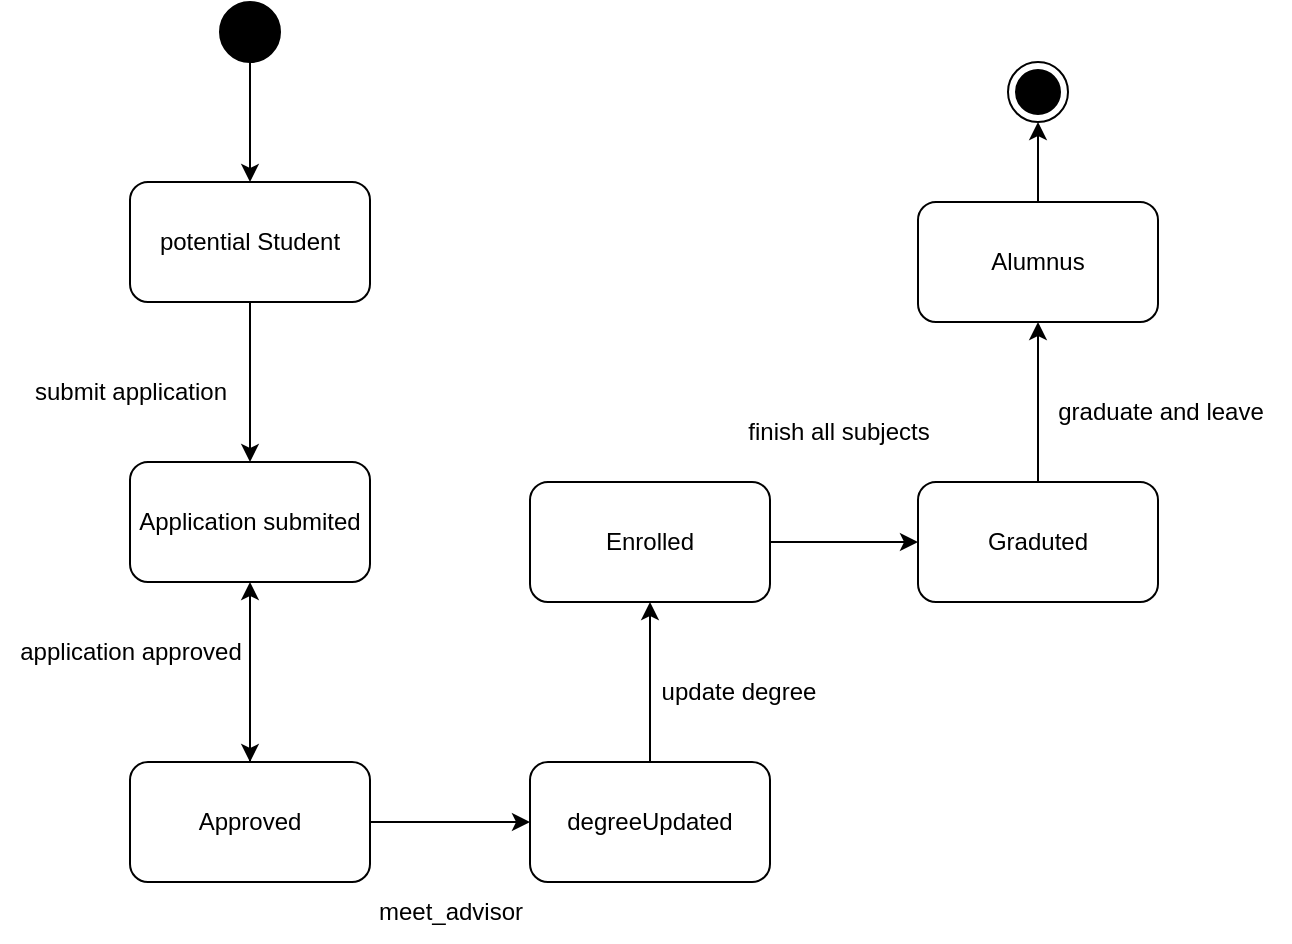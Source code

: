 <mxfile version="25.0.2">
  <diagram name="第 1 页" id="7BL5hV9bWVQ66GYFPng0">
    <mxGraphModel dx="1737" dy="682" grid="1" gridSize="10" guides="1" tooltips="1" connect="1" arrows="1" fold="1" page="1" pageScale="1" pageWidth="827" pageHeight="1169" math="0" shadow="0">
      <root>
        <mxCell id="0" />
        <mxCell id="1" parent="0" />
        <mxCell id="lmZSOKVcZS9rsBFb3nAs-33" style="edgeStyle=orthogonalEdgeStyle;rounded=0;orthogonalLoop=1;jettySize=auto;html=1;entryX=0.5;entryY=0;entryDx=0;entryDy=0;" edge="1" parent="1" source="lmZSOKVcZS9rsBFb3nAs-1" target="lmZSOKVcZS9rsBFb3nAs-32">
          <mxGeometry relative="1" as="geometry" />
        </mxCell>
        <mxCell id="lmZSOKVcZS9rsBFb3nAs-1" value="" style="ellipse;fillColor=strokeColor;html=1;" vertex="1" parent="1">
          <mxGeometry x="105" y="30" width="30" height="30" as="geometry" />
        </mxCell>
        <mxCell id="lmZSOKVcZS9rsBFb3nAs-12" value="" style="edgeStyle=orthogonalEdgeStyle;rounded=0;orthogonalLoop=1;jettySize=auto;html=1;" edge="1" parent="1">
          <mxGeometry relative="1" as="geometry">
            <mxPoint x="120" y="330" as="sourcePoint" />
            <mxPoint x="120" y="410" as="targetPoint" />
          </mxGeometry>
        </mxCell>
        <mxCell id="lmZSOKVcZS9rsBFb3nAs-13" value="submit application" style="text;html=1;align=center;verticalAlign=middle;resizable=0;points=[];autosize=1;strokeColor=none;fillColor=none;" vertex="1" parent="1">
          <mxGeometry y="210" width="120" height="30" as="geometry" />
        </mxCell>
        <mxCell id="lmZSOKVcZS9rsBFb3nAs-37" value="" style="edgeStyle=orthogonalEdgeStyle;rounded=0;orthogonalLoop=1;jettySize=auto;html=1;exitX=0.5;exitY=0;exitDx=0;exitDy=0;" edge="1" parent="1" source="lmZSOKVcZS9rsBFb3nAs-16" target="lmZSOKVcZS9rsBFb3nAs-31">
          <mxGeometry relative="1" as="geometry" />
        </mxCell>
        <mxCell id="lmZSOKVcZS9rsBFb3nAs-39" value="" style="edgeStyle=orthogonalEdgeStyle;rounded=0;orthogonalLoop=1;jettySize=auto;html=1;" edge="1" parent="1" source="lmZSOKVcZS9rsBFb3nAs-16" target="lmZSOKVcZS9rsBFb3nAs-38">
          <mxGeometry relative="1" as="geometry" />
        </mxCell>
        <mxCell id="lmZSOKVcZS9rsBFb3nAs-16" value="Approved" style="whiteSpace=wrap;html=1;rounded=1;" vertex="1" parent="1">
          <mxGeometry x="60" y="410" width="120" height="60" as="geometry" />
        </mxCell>
        <mxCell id="lmZSOKVcZS9rsBFb3nAs-18" value="meet_advisor" style="text;html=1;align=center;verticalAlign=middle;resizable=0;points=[];autosize=1;strokeColor=none;fillColor=none;" vertex="1" parent="1">
          <mxGeometry x="170" y="470" width="100" height="30" as="geometry" />
        </mxCell>
        <mxCell id="lmZSOKVcZS9rsBFb3nAs-24" value="" style="edgeStyle=orthogonalEdgeStyle;rounded=0;orthogonalLoop=1;jettySize=auto;html=1;" edge="1" parent="1" source="lmZSOKVcZS9rsBFb3nAs-19" target="lmZSOKVcZS9rsBFb3nAs-23">
          <mxGeometry relative="1" as="geometry" />
        </mxCell>
        <mxCell id="lmZSOKVcZS9rsBFb3nAs-19" value="Enrolled" style="whiteSpace=wrap;html=1;rounded=1;" vertex="1" parent="1">
          <mxGeometry x="260" y="270" width="120" height="60" as="geometry" />
        </mxCell>
        <mxCell id="lmZSOKVcZS9rsBFb3nAs-29" value="" style="edgeStyle=orthogonalEdgeStyle;rounded=0;orthogonalLoop=1;jettySize=auto;html=1;" edge="1" parent="1" source="lmZSOKVcZS9rsBFb3nAs-23" target="lmZSOKVcZS9rsBFb3nAs-28">
          <mxGeometry relative="1" as="geometry" />
        </mxCell>
        <mxCell id="lmZSOKVcZS9rsBFb3nAs-23" value="Graduted" style="whiteSpace=wrap;html=1;rounded=1;" vertex="1" parent="1">
          <mxGeometry x="454" y="270" width="120" height="60" as="geometry" />
        </mxCell>
        <mxCell id="lmZSOKVcZS9rsBFb3nAs-27" value="finish all subjects" style="text;html=1;align=center;verticalAlign=middle;resizable=0;points=[];autosize=1;strokeColor=none;fillColor=none;" vertex="1" parent="1">
          <mxGeometry x="359" y="230" width="110" height="30" as="geometry" />
        </mxCell>
        <mxCell id="lmZSOKVcZS9rsBFb3nAs-48" style="edgeStyle=orthogonalEdgeStyle;rounded=0;orthogonalLoop=1;jettySize=auto;html=1;entryX=0.5;entryY=1;entryDx=0;entryDy=0;" edge="1" parent="1" source="lmZSOKVcZS9rsBFb3nAs-28" target="lmZSOKVcZS9rsBFb3nAs-47">
          <mxGeometry relative="1" as="geometry" />
        </mxCell>
        <mxCell id="lmZSOKVcZS9rsBFb3nAs-28" value="&lt;div class=&quot;lake-content&quot;&gt;&lt;span style=&quot;&quot; class=&quot;ne-text&quot;&gt;Alumnus&lt;/span&gt;&lt;/div&gt;" style="whiteSpace=wrap;html=1;rounded=1;strokeColor=default;fontColor=default;" vertex="1" parent="1">
          <mxGeometry x="454" y="130" width="120" height="60" as="geometry" />
        </mxCell>
        <mxCell id="lmZSOKVcZS9rsBFb3nAs-30" value="graduate and leave" style="text;html=1;align=center;verticalAlign=middle;resizable=0;points=[];autosize=1;strokeColor=none;fillColor=none;" vertex="1" parent="1">
          <mxGeometry x="510" y="220" width="130" height="30" as="geometry" />
        </mxCell>
        <mxCell id="lmZSOKVcZS9rsBFb3nAs-31" value="Application submited" style="rounded=1;whiteSpace=wrap;html=1;" vertex="1" parent="1">
          <mxGeometry x="60" y="260" width="120" height="60" as="geometry" />
        </mxCell>
        <mxCell id="lmZSOKVcZS9rsBFb3nAs-34" style="edgeStyle=orthogonalEdgeStyle;rounded=0;orthogonalLoop=1;jettySize=auto;html=1;exitX=0.5;exitY=1;exitDx=0;exitDy=0;entryX=0.5;entryY=0;entryDx=0;entryDy=0;" edge="1" parent="1" source="lmZSOKVcZS9rsBFb3nAs-32" target="lmZSOKVcZS9rsBFb3nAs-31">
          <mxGeometry relative="1" as="geometry" />
        </mxCell>
        <mxCell id="lmZSOKVcZS9rsBFb3nAs-32" value="potential Student" style="rounded=1;whiteSpace=wrap;html=1;" vertex="1" parent="1">
          <mxGeometry x="60" y="120" width="120" height="60" as="geometry" />
        </mxCell>
        <mxCell id="lmZSOKVcZS9rsBFb3nAs-40" style="edgeStyle=orthogonalEdgeStyle;rounded=0;orthogonalLoop=1;jettySize=auto;html=1;exitX=0.5;exitY=0;exitDx=0;exitDy=0;entryX=0.5;entryY=1;entryDx=0;entryDy=0;" edge="1" parent="1" source="lmZSOKVcZS9rsBFb3nAs-38" target="lmZSOKVcZS9rsBFb3nAs-19">
          <mxGeometry relative="1" as="geometry" />
        </mxCell>
        <mxCell id="lmZSOKVcZS9rsBFb3nAs-38" value="degreeUpdated" style="whiteSpace=wrap;html=1;rounded=1;" vertex="1" parent="1">
          <mxGeometry x="260" y="410" width="120" height="60" as="geometry" />
        </mxCell>
        <mxCell id="lmZSOKVcZS9rsBFb3nAs-45" value="application approved" style="text;html=1;align=center;verticalAlign=middle;resizable=0;points=[];autosize=1;strokeColor=none;fillColor=none;" vertex="1" parent="1">
          <mxGeometry x="-5" y="340" width="130" height="30" as="geometry" />
        </mxCell>
        <mxCell id="lmZSOKVcZS9rsBFb3nAs-46" value="update degree" style="text;html=1;align=center;verticalAlign=middle;resizable=0;points=[];autosize=1;strokeColor=none;fillColor=none;" vertex="1" parent="1">
          <mxGeometry x="314" y="360" width="100" height="30" as="geometry" />
        </mxCell>
        <mxCell id="lmZSOKVcZS9rsBFb3nAs-47" value="" style="ellipse;html=1;shape=endState;fillColor=strokeColor;" vertex="1" parent="1">
          <mxGeometry x="499" y="60" width="30" height="30" as="geometry" />
        </mxCell>
      </root>
    </mxGraphModel>
  </diagram>
</mxfile>
